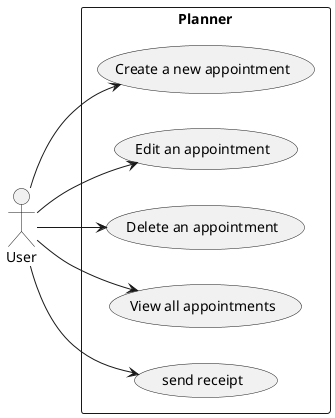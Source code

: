@startuml usecase diagram version 1
left to right direction
actor "User" as user
rectangle Planner{
    usecase "Create a new appointment" as create
    usecase "Edit an appointment" as edit
    usecase "Delete an appointment" as delete
    usecase "View all appointments" as view
    usecase "send receipt" as receipt

}
user --> create
user --> edit
user --> delete
user --> view
user --> receipt
@enduml
